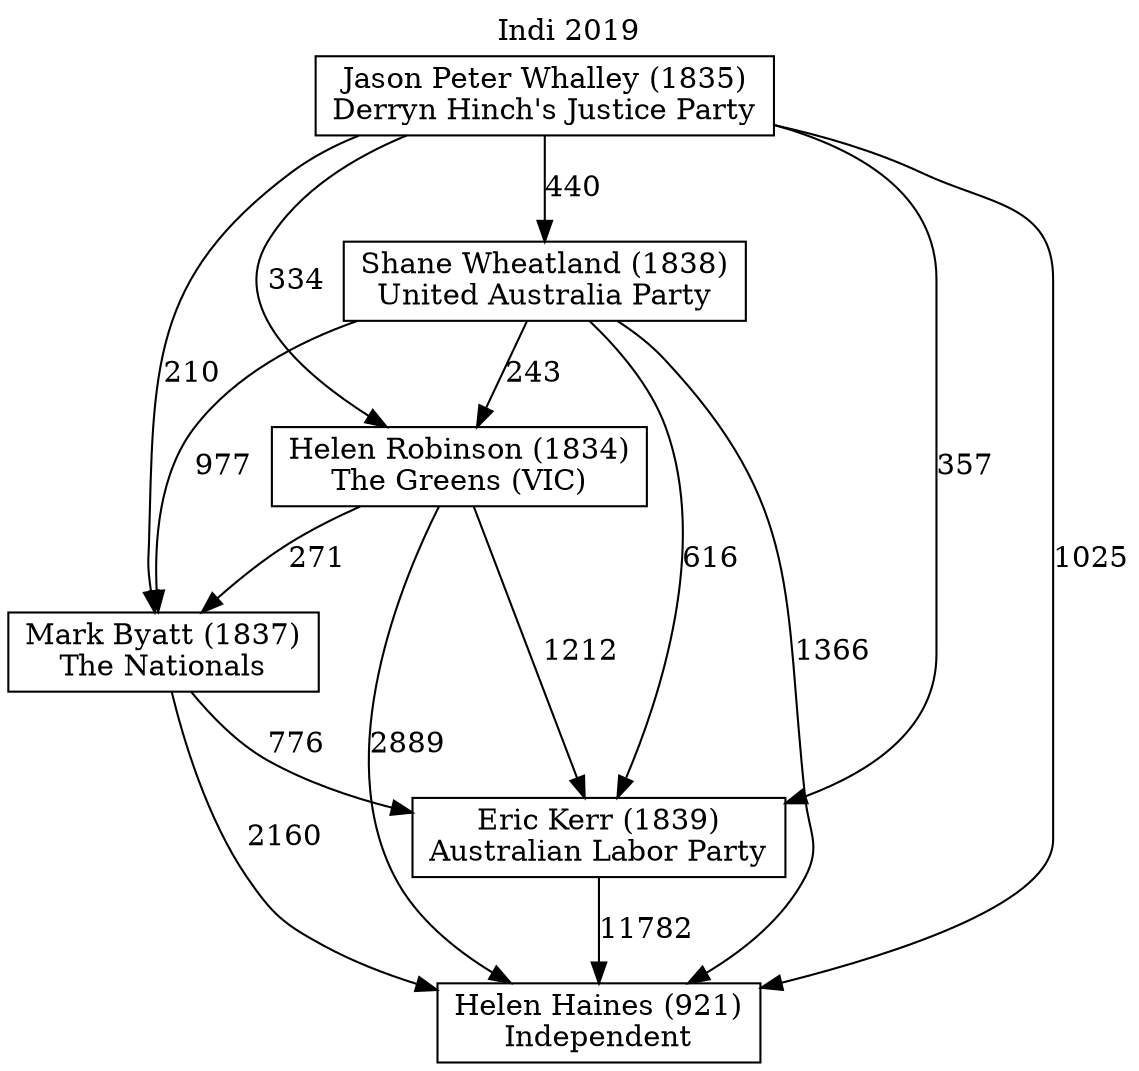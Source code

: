 // House preference flow
digraph "Helen Haines (921)_Indi_2019" {
	graph [label="Indi 2019" labelloc=t mclimit=10]
	node [shape=box]
	"Eric Kerr (1839)" [label="Eric Kerr (1839)
Australian Labor Party"]
	"Helen Haines (921)" [label="Helen Haines (921)
Independent"]
	"Helen Robinson (1834)" [label="Helen Robinson (1834)
The Greens (VIC)"]
	"Jason Peter Whalley (1835)" [label="Jason Peter Whalley (1835)
Derryn Hinch's Justice Party"]
	"Mark Byatt (1837)" [label="Mark Byatt (1837)
The Nationals"]
	"Shane Wheatland (1838)" [label="Shane Wheatland (1838)
United Australia Party"]
	"Eric Kerr (1839)" -> "Helen Haines (921)" [label=11782]
	"Helen Robinson (1834)" -> "Eric Kerr (1839)" [label=1212]
	"Helen Robinson (1834)" -> "Helen Haines (921)" [label=2889]
	"Helen Robinson (1834)" -> "Mark Byatt (1837)" [label=271]
	"Jason Peter Whalley (1835)" -> "Eric Kerr (1839)" [label=357]
	"Jason Peter Whalley (1835)" -> "Helen Haines (921)" [label=1025]
	"Jason Peter Whalley (1835)" -> "Helen Robinson (1834)" [label=334]
	"Jason Peter Whalley (1835)" -> "Mark Byatt (1837)" [label=210]
	"Jason Peter Whalley (1835)" -> "Shane Wheatland (1838)" [label=440]
	"Mark Byatt (1837)" -> "Eric Kerr (1839)" [label=776]
	"Mark Byatt (1837)" -> "Helen Haines (921)" [label=2160]
	"Shane Wheatland (1838)" -> "Eric Kerr (1839)" [label=616]
	"Shane Wheatland (1838)" -> "Helen Haines (921)" [label=1366]
	"Shane Wheatland (1838)" -> "Helen Robinson (1834)" [label=243]
	"Shane Wheatland (1838)" -> "Mark Byatt (1837)" [label=977]
}
